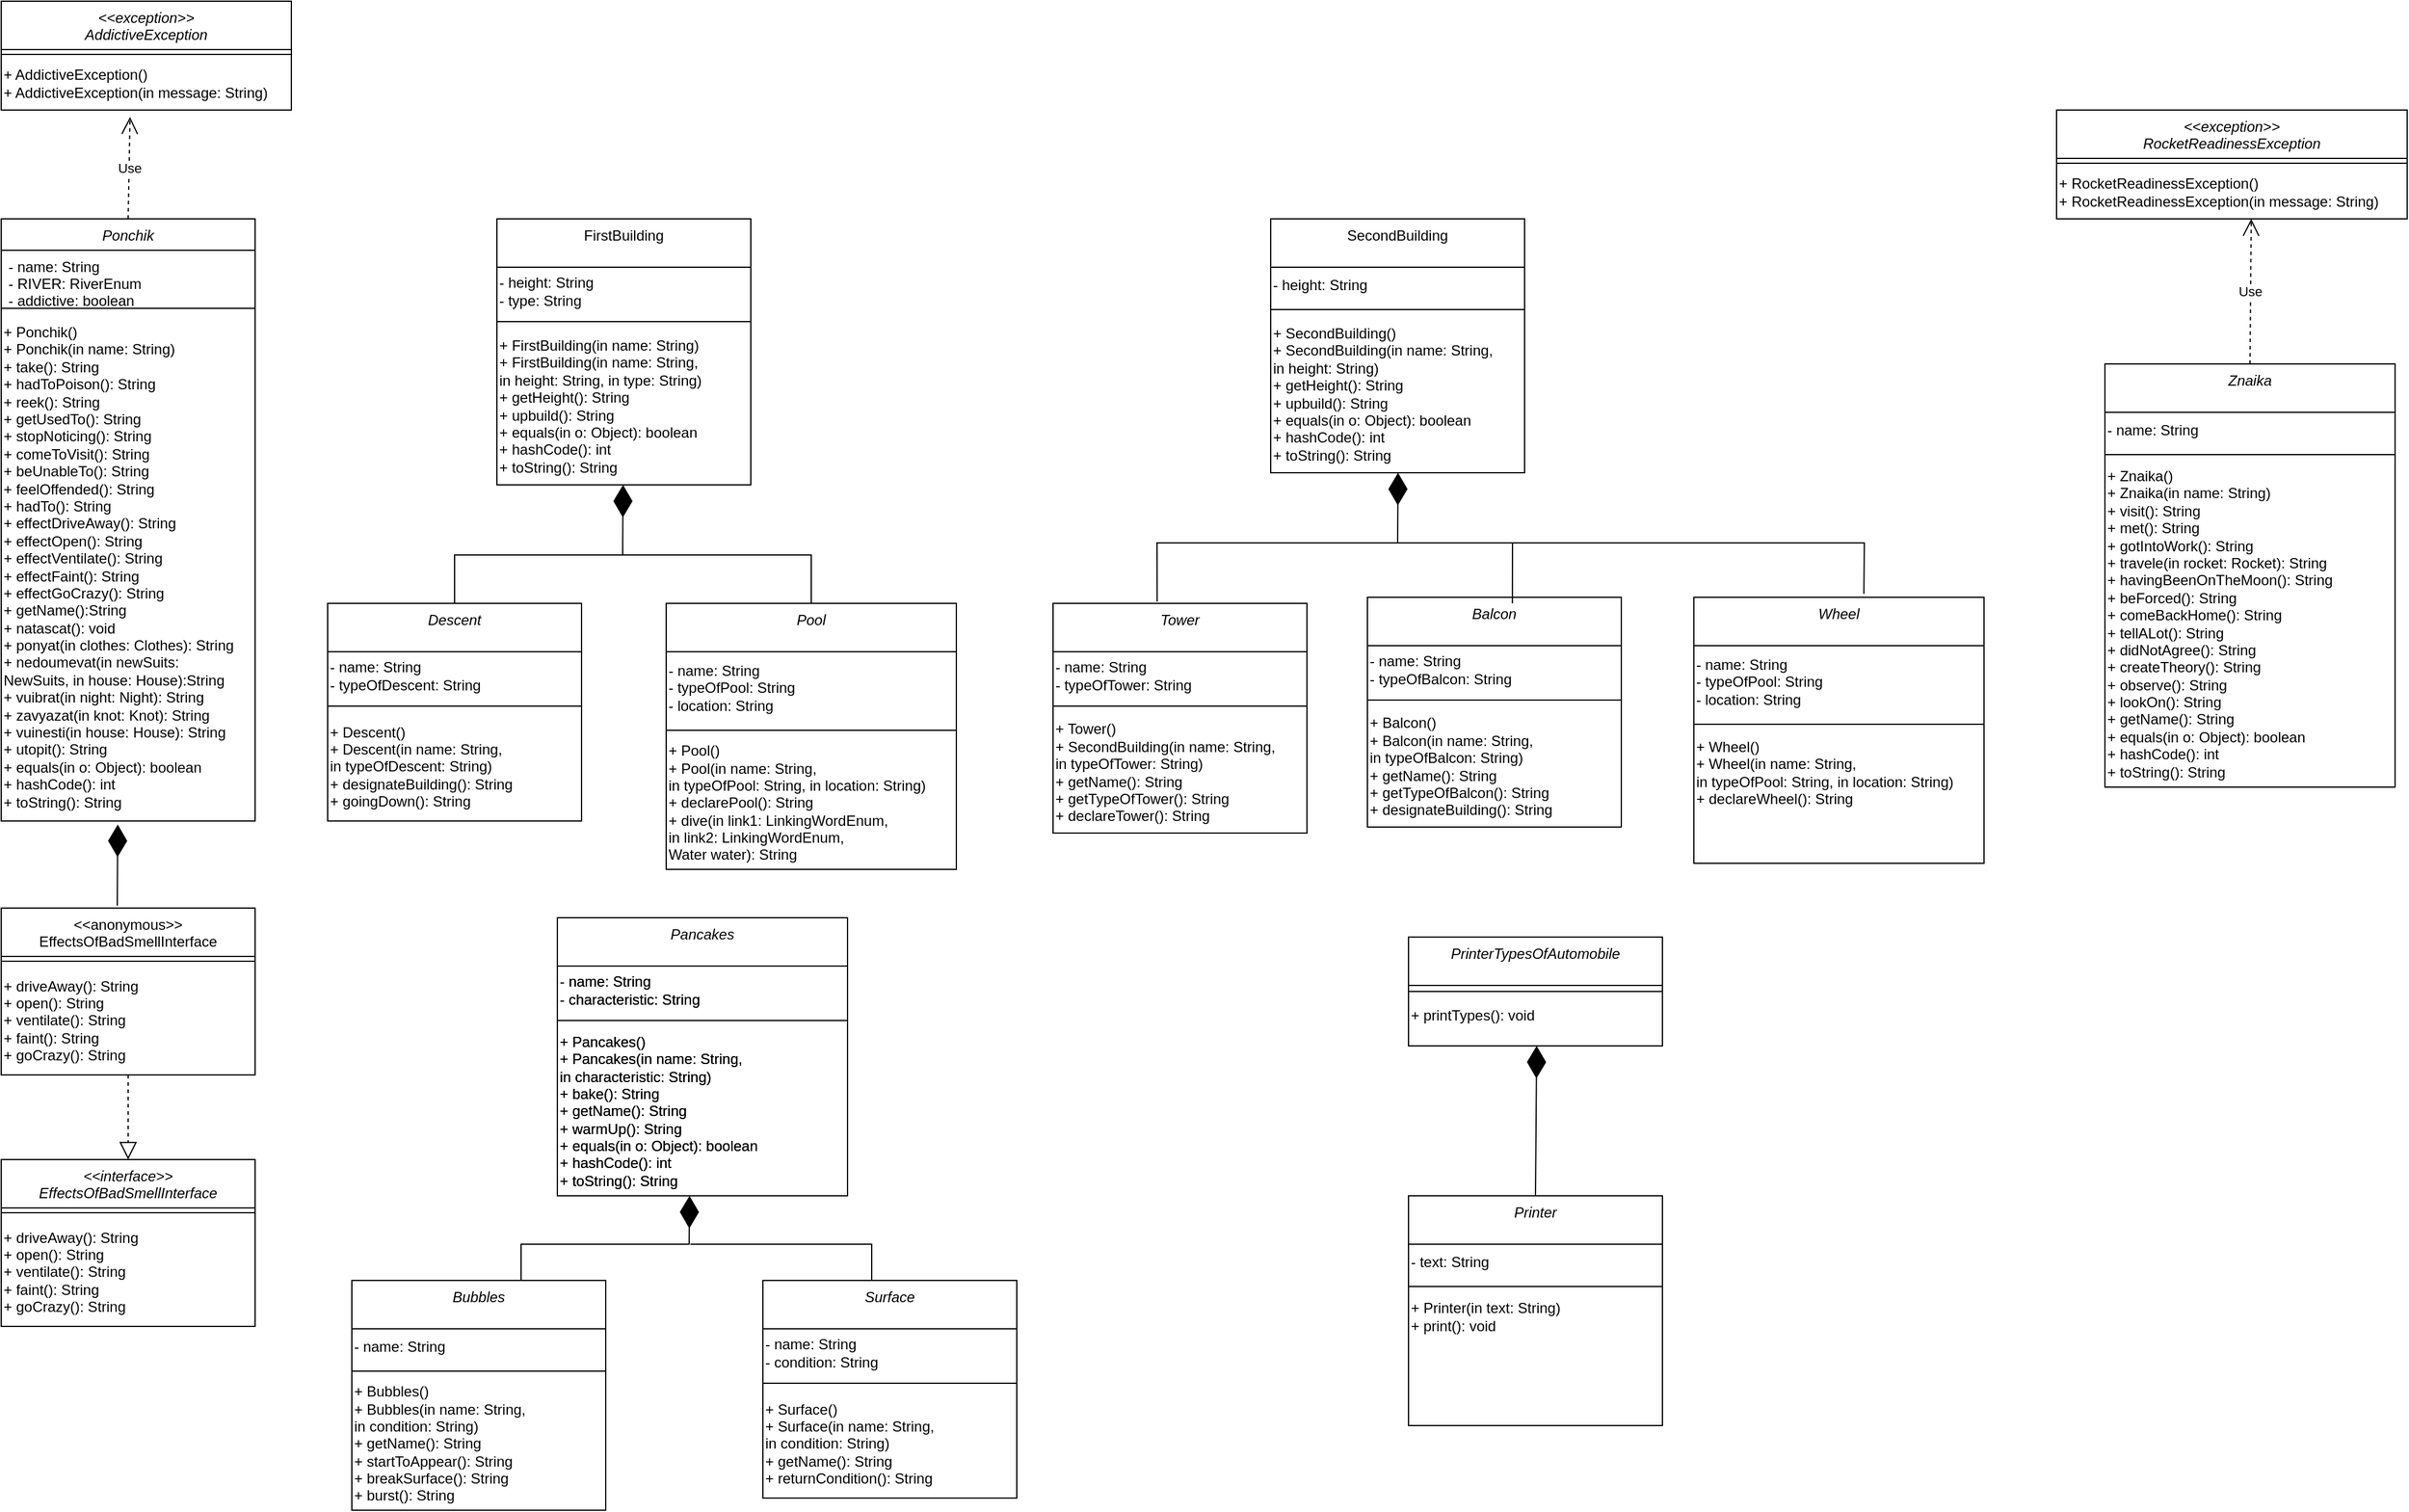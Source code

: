 <mxfile version="20.8.20" type="github">
  <diagram id="C5RBs43oDa-KdzZeNtuy" name="Page-1">
    <mxGraphModel dx="3172" dy="984" grid="1" gridSize="10" guides="1" tooltips="1" connect="1" arrows="1" fold="1" page="1" pageScale="1" pageWidth="827" pageHeight="1169" math="0" shadow="0">
      <root>
        <mxCell id="WIyWlLk6GJQsqaUBKTNV-0" />
        <mxCell id="WIyWlLk6GJQsqaUBKTNV-1" parent="WIyWlLk6GJQsqaUBKTNV-0" />
        <mxCell id="zkfFHV4jXpPFQw0GAbJ--0" value="Ponchik" style="swimlane;fontStyle=2;align=center;verticalAlign=top;childLayout=stackLayout;horizontal=1;startSize=26;horizontalStack=0;resizeParent=1;resizeLast=0;collapsible=1;marginBottom=0;rounded=0;shadow=0;strokeWidth=1;" parent="WIyWlLk6GJQsqaUBKTNV-1" vertex="1">
          <mxGeometry x="-730" y="260" width="210" height="498" as="geometry">
            <mxRectangle x="230" y="140" width="160" height="26" as="alternateBounds" />
          </mxGeometry>
        </mxCell>
        <mxCell id="zkfFHV4jXpPFQw0GAbJ--1" value="- name: String&#xa;- RIVER: RiverEnum&#xa;- addictive: boolean" style="text;align=left;verticalAlign=top;spacingLeft=4;spacingRight=4;overflow=hidden;rotatable=0;points=[[0,0.5],[1,0.5]];portConstraint=eastwest;" parent="zkfFHV4jXpPFQw0GAbJ--0" vertex="1">
          <mxGeometry y="26" width="210" height="44" as="geometry" />
        </mxCell>
        <mxCell id="zkfFHV4jXpPFQw0GAbJ--4" value="" style="line;html=1;strokeWidth=1;align=left;verticalAlign=middle;spacingTop=-1;spacingLeft=3;spacingRight=3;rotatable=0;labelPosition=right;points=[];portConstraint=eastwest;" parent="zkfFHV4jXpPFQw0GAbJ--0" vertex="1">
          <mxGeometry y="70" width="210" height="8" as="geometry" />
        </mxCell>
        <mxCell id="Ja-xZelYy5omrl0m7MBj-2" value="+ Ponchik()&lt;br&gt;+ Ponchik(in name: String)&lt;br&gt;+ take(): String&lt;br&gt;+ hadToPoison(): String&lt;br&gt;+ reek(): String&lt;br&gt;+ getUsedTo(): String&lt;br&gt;+ stopNoticing(): String&lt;br&gt;+ comeToVisit(): String&lt;br&gt;+ beUnableTo(): String&lt;br&gt;+ feelOffended(): String&lt;br&gt;+ hadTo(): String&lt;br&gt;+ effectDriveAway(): String&lt;br&gt;+ effectOpen(): String&lt;br&gt;+ effectVentilate(): String&lt;br&gt;+ effectFaint(): String&lt;br&gt;+ effectGoCrazy(): String&lt;br style=&quot;border-color: var(--border-color);&quot;&gt;+ getName():String&lt;br&gt;+ natascat(): void&lt;br&gt;+ ponyat(in clothes: Clothes): String&lt;br&gt;+ nedoumevat(in newSuits: &lt;br&gt;NewSuits, in house: House):String&lt;br&gt;+ vuibrat(in night: Night): String&lt;br&gt;+ zavyazat(in knot: Knot): String&amp;nbsp;&lt;br&gt;+ vuinesti(in house: House): String&lt;br&gt;+ utopit(): String&lt;br&gt;+ equals(in o: Object): boolean&lt;br&gt;+ hashCode(): int&lt;br&gt;+ toString(): String" style="text;html=1;align=left;verticalAlign=middle;resizable=0;points=[];autosize=1;strokeColor=none;fillColor=none;" vertex="1" parent="zkfFHV4jXpPFQw0GAbJ--0">
          <mxGeometry y="78" width="210" height="420" as="geometry" />
        </mxCell>
        <mxCell id="Ja-xZelYy5omrl0m7MBj-3" value="&lt;&lt;anonymous&gt;&gt;&#xa;EffectsOfBadSmellInterface" style="swimlane;fontStyle=0;align=center;verticalAlign=top;childLayout=stackLayout;horizontal=1;startSize=40;horizontalStack=0;resizeParent=1;resizeLast=0;collapsible=1;marginBottom=0;rounded=0;shadow=0;strokeWidth=1;" vertex="1" parent="WIyWlLk6GJQsqaUBKTNV-1">
          <mxGeometry x="-730" y="830" width="210" height="138" as="geometry">
            <mxRectangle x="230" y="140" width="160" height="26" as="alternateBounds" />
          </mxGeometry>
        </mxCell>
        <mxCell id="Ja-xZelYy5omrl0m7MBj-5" value="" style="line;html=1;strokeWidth=1;align=left;verticalAlign=middle;spacingTop=-1;spacingLeft=3;spacingRight=3;rotatable=0;labelPosition=right;points=[];portConstraint=eastwest;" vertex="1" parent="Ja-xZelYy5omrl0m7MBj-3">
          <mxGeometry y="40" width="210" height="8" as="geometry" />
        </mxCell>
        <mxCell id="Ja-xZelYy5omrl0m7MBj-8" value="+ driveAway(): String&lt;br&gt;+ open(): String&lt;br&gt;+ ventilate(): String&lt;br&gt;+ faint(): String&lt;br&gt;+ goCrazy(): String" style="text;html=1;align=left;verticalAlign=middle;resizable=0;points=[];autosize=1;strokeColor=none;fillColor=none;" vertex="1" parent="Ja-xZelYy5omrl0m7MBj-3">
          <mxGeometry y="48" width="210" height="90" as="geometry" />
        </mxCell>
        <mxCell id="Ja-xZelYy5omrl0m7MBj-9" value="&lt;&lt;interface&gt;&gt;&#xa;EffectsOfBadSmellInterface" style="swimlane;fontStyle=2;align=center;verticalAlign=top;childLayout=stackLayout;horizontal=1;startSize=40;horizontalStack=0;resizeParent=1;resizeLast=0;collapsible=1;marginBottom=0;rounded=0;shadow=0;strokeWidth=1;" vertex="1" parent="WIyWlLk6GJQsqaUBKTNV-1">
          <mxGeometry x="-730" y="1038" width="210" height="138" as="geometry">
            <mxRectangle x="230" y="140" width="160" height="26" as="alternateBounds" />
          </mxGeometry>
        </mxCell>
        <mxCell id="Ja-xZelYy5omrl0m7MBj-10" value="" style="line;html=1;strokeWidth=1;align=left;verticalAlign=middle;spacingTop=-1;spacingLeft=3;spacingRight=3;rotatable=0;labelPosition=right;points=[];portConstraint=eastwest;" vertex="1" parent="Ja-xZelYy5omrl0m7MBj-9">
          <mxGeometry y="40" width="210" height="8" as="geometry" />
        </mxCell>
        <mxCell id="Ja-xZelYy5omrl0m7MBj-11" value="+ driveAway(): String&lt;br&gt;+ open(): String&lt;br&gt;+ ventilate(): String&lt;br&gt;+ faint(): String&lt;br&gt;+ goCrazy(): String" style="text;html=1;align=left;verticalAlign=middle;resizable=0;points=[];autosize=1;strokeColor=none;fillColor=none;" vertex="1" parent="Ja-xZelYy5omrl0m7MBj-9">
          <mxGeometry y="48" width="210" height="90" as="geometry" />
        </mxCell>
        <mxCell id="Ja-xZelYy5omrl0m7MBj-13" value="SecondBuilding" style="swimlane;fontStyle=0;align=center;verticalAlign=top;childLayout=stackLayout;horizontal=1;startSize=40;horizontalStack=0;resizeParent=1;resizeLast=0;collapsible=1;marginBottom=0;rounded=0;shadow=0;strokeWidth=1;" vertex="1" parent="WIyWlLk6GJQsqaUBKTNV-1">
          <mxGeometry x="320" y="260" width="210" height="210" as="geometry">
            <mxRectangle x="230" y="140" width="160" height="26" as="alternateBounds" />
          </mxGeometry>
        </mxCell>
        <mxCell id="Ja-xZelYy5omrl0m7MBj-19" value="- height: String" style="text;html=1;align=left;verticalAlign=middle;resizable=0;points=[];autosize=1;strokeColor=none;fillColor=none;" vertex="1" parent="Ja-xZelYy5omrl0m7MBj-13">
          <mxGeometry y="40" width="210" height="30" as="geometry" />
        </mxCell>
        <mxCell id="Ja-xZelYy5omrl0m7MBj-14" value="" style="line;html=1;strokeWidth=1;align=left;verticalAlign=middle;spacingTop=-1;spacingLeft=3;spacingRight=3;rotatable=0;labelPosition=right;points=[];portConstraint=eastwest;" vertex="1" parent="Ja-xZelYy5omrl0m7MBj-13">
          <mxGeometry y="70" width="210" height="10" as="geometry" />
        </mxCell>
        <mxCell id="Ja-xZelYy5omrl0m7MBj-15" value="+ SecondBuilding()&lt;br&gt;+ SecondBuilding(in name: String,&lt;br&gt;in height: String)&lt;br&gt;+ getHeight(): String&lt;br&gt;+ upbuild(): String&lt;br&gt;+ equals(in o: Object): boolean&lt;br style=&quot;border-color: var(--border-color);&quot;&gt;+ hashCode(): int&lt;br style=&quot;border-color: var(--border-color);&quot;&gt;+ toString(): String" style="text;html=1;align=left;verticalAlign=middle;resizable=0;points=[];autosize=1;strokeColor=none;fillColor=none;" vertex="1" parent="Ja-xZelYy5omrl0m7MBj-13">
          <mxGeometry y="80" width="210" height="130" as="geometry" />
        </mxCell>
        <mxCell id="Ja-xZelYy5omrl0m7MBj-20" value="FirstBuilding" style="swimlane;fontStyle=0;align=center;verticalAlign=top;childLayout=stackLayout;horizontal=1;startSize=40;horizontalStack=0;resizeParent=1;resizeLast=0;collapsible=1;marginBottom=0;rounded=0;shadow=0;strokeWidth=1;" vertex="1" parent="WIyWlLk6GJQsqaUBKTNV-1">
          <mxGeometry x="-320" y="260" width="210" height="220" as="geometry">
            <mxRectangle x="230" y="140" width="160" height="26" as="alternateBounds" />
          </mxGeometry>
        </mxCell>
        <mxCell id="Ja-xZelYy5omrl0m7MBj-21" value="- height: String&lt;br&gt;- type: String" style="text;html=1;align=left;verticalAlign=middle;resizable=0;points=[];autosize=1;strokeColor=none;fillColor=none;" vertex="1" parent="Ja-xZelYy5omrl0m7MBj-20">
          <mxGeometry y="40" width="210" height="40" as="geometry" />
        </mxCell>
        <mxCell id="Ja-xZelYy5omrl0m7MBj-22" value="" style="line;html=1;strokeWidth=1;align=left;verticalAlign=middle;spacingTop=-1;spacingLeft=3;spacingRight=3;rotatable=0;labelPosition=right;points=[];portConstraint=eastwest;" vertex="1" parent="Ja-xZelYy5omrl0m7MBj-20">
          <mxGeometry y="80" width="210" height="10" as="geometry" />
        </mxCell>
        <mxCell id="Ja-xZelYy5omrl0m7MBj-23" value="+ FirstBuilding(in name: String)&lt;br&gt;+ FirstBuilding(in name: String,&lt;br&gt;in height: String, in type: String)&lt;br&gt;+ getHeight(): String&lt;br&gt;+ upbuild(): String&lt;br&gt;+ equals(in o: Object): boolean&lt;br style=&quot;border-color: var(--border-color);&quot;&gt;+ hashCode(): int&lt;br style=&quot;border-color: var(--border-color);&quot;&gt;+ toString(): String" style="text;html=1;align=left;verticalAlign=middle;resizable=0;points=[];autosize=1;strokeColor=none;fillColor=none;" vertex="1" parent="Ja-xZelYy5omrl0m7MBj-20">
          <mxGeometry y="90" width="210" height="130" as="geometry" />
        </mxCell>
        <mxCell id="Ja-xZelYy5omrl0m7MBj-24" value="Descent" style="swimlane;fontStyle=2;align=center;verticalAlign=top;childLayout=stackLayout;horizontal=1;startSize=40;horizontalStack=0;resizeParent=1;resizeLast=0;collapsible=1;marginBottom=0;rounded=0;shadow=0;strokeWidth=1;" vertex="1" parent="WIyWlLk6GJQsqaUBKTNV-1">
          <mxGeometry x="-460" y="578" width="210" height="180" as="geometry">
            <mxRectangle x="230" y="140" width="160" height="26" as="alternateBounds" />
          </mxGeometry>
        </mxCell>
        <mxCell id="Ja-xZelYy5omrl0m7MBj-25" value="- name: String&lt;br&gt;- typeOfDescent: String" style="text;html=1;align=left;verticalAlign=middle;resizable=0;points=[];autosize=1;strokeColor=none;fillColor=none;" vertex="1" parent="Ja-xZelYy5omrl0m7MBj-24">
          <mxGeometry y="40" width="210" height="40" as="geometry" />
        </mxCell>
        <mxCell id="Ja-xZelYy5omrl0m7MBj-26" value="" style="line;html=1;strokeWidth=1;align=left;verticalAlign=middle;spacingTop=-1;spacingLeft=3;spacingRight=3;rotatable=0;labelPosition=right;points=[];portConstraint=eastwest;" vertex="1" parent="Ja-xZelYy5omrl0m7MBj-24">
          <mxGeometry y="80" width="210" height="10" as="geometry" />
        </mxCell>
        <mxCell id="Ja-xZelYy5omrl0m7MBj-27" value="+ Descent()&lt;br&gt;+ Descent(in name: String,&lt;br&gt;in typeOfDescent: String)&lt;br&gt;+ designateBuilding(): String&lt;br&gt;+ goingDown(): String" style="text;html=1;align=left;verticalAlign=middle;resizable=0;points=[];autosize=1;strokeColor=none;fillColor=none;" vertex="1" parent="Ja-xZelYy5omrl0m7MBj-24">
          <mxGeometry y="90" width="210" height="90" as="geometry" />
        </mxCell>
        <mxCell id="Ja-xZelYy5omrl0m7MBj-28" value="Pool" style="swimlane;fontStyle=2;align=center;verticalAlign=top;childLayout=stackLayout;horizontal=1;startSize=40;horizontalStack=0;resizeParent=1;resizeLast=0;collapsible=1;marginBottom=0;rounded=0;shadow=0;strokeWidth=1;" vertex="1" parent="WIyWlLk6GJQsqaUBKTNV-1">
          <mxGeometry x="-180" y="578" width="240" height="220" as="geometry">
            <mxRectangle x="230" y="140" width="160" height="26" as="alternateBounds" />
          </mxGeometry>
        </mxCell>
        <mxCell id="Ja-xZelYy5omrl0m7MBj-29" value="- name: String&lt;br&gt;- typeOfPool: String&lt;br&gt;- location: String" style="text;html=1;align=left;verticalAlign=middle;resizable=0;points=[];autosize=1;strokeColor=none;fillColor=none;" vertex="1" parent="Ja-xZelYy5omrl0m7MBj-28">
          <mxGeometry y="40" width="240" height="60" as="geometry" />
        </mxCell>
        <mxCell id="Ja-xZelYy5omrl0m7MBj-30" value="" style="line;html=1;strokeWidth=1;align=left;verticalAlign=middle;spacingTop=-1;spacingLeft=3;spacingRight=3;rotatable=0;labelPosition=right;points=[];portConstraint=eastwest;" vertex="1" parent="Ja-xZelYy5omrl0m7MBj-28">
          <mxGeometry y="100" width="240" height="10" as="geometry" />
        </mxCell>
        <mxCell id="Ja-xZelYy5omrl0m7MBj-31" value="+ Pool()&lt;br&gt;+ Pool(in name: String,&lt;br&gt;in typeOfPool: String, in location: String)&lt;br&gt;+ declarePool(): String&lt;br&gt;+ dive(in link1: LinkingWordEnum,&lt;br&gt;in link2: LinkingWordEnum, &lt;br&gt;Water water): String" style="text;html=1;align=left;verticalAlign=middle;resizable=0;points=[];autosize=1;strokeColor=none;fillColor=none;" vertex="1" parent="Ja-xZelYy5omrl0m7MBj-28">
          <mxGeometry y="110" width="240" height="110" as="geometry" />
        </mxCell>
        <mxCell id="Ja-xZelYy5omrl0m7MBj-32" value="Balcon" style="swimlane;fontStyle=2;align=center;verticalAlign=top;childLayout=stackLayout;horizontal=1;startSize=40;horizontalStack=0;resizeParent=1;resizeLast=0;collapsible=1;marginBottom=0;rounded=0;shadow=0;strokeWidth=1;" vertex="1" parent="WIyWlLk6GJQsqaUBKTNV-1">
          <mxGeometry x="400" y="573" width="210" height="190" as="geometry">
            <mxRectangle x="230" y="140" width="160" height="26" as="alternateBounds" />
          </mxGeometry>
        </mxCell>
        <mxCell id="Ja-xZelYy5omrl0m7MBj-33" value="- name: String&lt;br&gt;- typeOfBalcon: String" style="text;html=1;align=left;verticalAlign=middle;resizable=0;points=[];autosize=1;strokeColor=none;fillColor=none;" vertex="1" parent="Ja-xZelYy5omrl0m7MBj-32">
          <mxGeometry y="40" width="210" height="40" as="geometry" />
        </mxCell>
        <mxCell id="Ja-xZelYy5omrl0m7MBj-34" value="" style="line;html=1;strokeWidth=1;align=left;verticalAlign=middle;spacingTop=-1;spacingLeft=3;spacingRight=3;rotatable=0;labelPosition=right;points=[];portConstraint=eastwest;" vertex="1" parent="Ja-xZelYy5omrl0m7MBj-32">
          <mxGeometry y="80" width="210" height="10" as="geometry" />
        </mxCell>
        <mxCell id="Ja-xZelYy5omrl0m7MBj-35" value="+ Balcon()&lt;br&gt;+ Balcon(in name: String,&lt;br&gt;in typeOfBalcon: String)&lt;br&gt;+ getName(): String&lt;br&gt;+ getTypeOfBalcon(): String&lt;br&gt;+ designateBuilding(): String" style="text;html=1;align=left;verticalAlign=middle;resizable=0;points=[];autosize=1;strokeColor=none;fillColor=none;" vertex="1" parent="Ja-xZelYy5omrl0m7MBj-32">
          <mxGeometry y="90" width="210" height="100" as="geometry" />
        </mxCell>
        <mxCell id="Ja-xZelYy5omrl0m7MBj-36" value="Tower" style="swimlane;fontStyle=2;align=center;verticalAlign=top;childLayout=stackLayout;horizontal=1;startSize=40;horizontalStack=0;resizeParent=1;resizeLast=0;collapsible=1;marginBottom=0;rounded=0;shadow=0;strokeWidth=1;" vertex="1" parent="WIyWlLk6GJQsqaUBKTNV-1">
          <mxGeometry x="140" y="578" width="210" height="190" as="geometry">
            <mxRectangle x="230" y="140" width="160" height="26" as="alternateBounds" />
          </mxGeometry>
        </mxCell>
        <mxCell id="Ja-xZelYy5omrl0m7MBj-37" value="- name: String&lt;br&gt;- typeOfTower: String" style="text;html=1;align=left;verticalAlign=middle;resizable=0;points=[];autosize=1;strokeColor=none;fillColor=none;" vertex="1" parent="Ja-xZelYy5omrl0m7MBj-36">
          <mxGeometry y="40" width="210" height="40" as="geometry" />
        </mxCell>
        <mxCell id="Ja-xZelYy5omrl0m7MBj-38" value="" style="line;html=1;strokeWidth=1;align=left;verticalAlign=middle;spacingTop=-1;spacingLeft=3;spacingRight=3;rotatable=0;labelPosition=right;points=[];portConstraint=eastwest;" vertex="1" parent="Ja-xZelYy5omrl0m7MBj-36">
          <mxGeometry y="80" width="210" height="10" as="geometry" />
        </mxCell>
        <mxCell id="Ja-xZelYy5omrl0m7MBj-39" value="+ Tower()&lt;br&gt;+ SecondBuilding(in name: String,&lt;br&gt;in typeOfTower: String)&lt;br&gt;+ getName(): String&lt;br style=&quot;border-color: var(--border-color);&quot;&gt;+ getTypeOfTower(): String&lt;br&gt;+ declareTower(): String" style="text;html=1;align=left;verticalAlign=middle;resizable=0;points=[];autosize=1;strokeColor=none;fillColor=none;" vertex="1" parent="Ja-xZelYy5omrl0m7MBj-36">
          <mxGeometry y="90" width="210" height="100" as="geometry" />
        </mxCell>
        <mxCell id="Ja-xZelYy5omrl0m7MBj-40" value="Wheel" style="swimlane;fontStyle=2;align=center;verticalAlign=top;childLayout=stackLayout;horizontal=1;startSize=40;horizontalStack=0;resizeParent=1;resizeLast=0;collapsible=1;marginBottom=0;rounded=0;shadow=0;strokeWidth=1;" vertex="1" parent="WIyWlLk6GJQsqaUBKTNV-1">
          <mxGeometry x="670" y="573" width="240" height="220" as="geometry">
            <mxRectangle x="230" y="140" width="160" height="26" as="alternateBounds" />
          </mxGeometry>
        </mxCell>
        <mxCell id="Ja-xZelYy5omrl0m7MBj-41" value="- name: String&lt;br&gt;- typeOfPool: String&lt;br&gt;- location: String" style="text;html=1;align=left;verticalAlign=middle;resizable=0;points=[];autosize=1;strokeColor=none;fillColor=none;" vertex="1" parent="Ja-xZelYy5omrl0m7MBj-40">
          <mxGeometry y="40" width="240" height="60" as="geometry" />
        </mxCell>
        <mxCell id="Ja-xZelYy5omrl0m7MBj-42" value="" style="line;html=1;strokeWidth=1;align=left;verticalAlign=middle;spacingTop=-1;spacingLeft=3;spacingRight=3;rotatable=0;labelPosition=right;points=[];portConstraint=eastwest;" vertex="1" parent="Ja-xZelYy5omrl0m7MBj-40">
          <mxGeometry y="100" width="240" height="10" as="geometry" />
        </mxCell>
        <mxCell id="Ja-xZelYy5omrl0m7MBj-43" value="+ Wheel()&lt;br&gt;+ Wheel(in name: String,&lt;br&gt;in typeOfPool: String, in location: String)&lt;br&gt;+ declareWheel(): String&lt;br&gt;" style="text;html=1;align=left;verticalAlign=middle;resizable=0;points=[];autosize=1;strokeColor=none;fillColor=none;" vertex="1" parent="Ja-xZelYy5omrl0m7MBj-40">
          <mxGeometry y="110" width="240" height="70" as="geometry" />
        </mxCell>
        <mxCell id="Ja-xZelYy5omrl0m7MBj-44" value="Pancakes" style="swimlane;fontStyle=2;align=center;verticalAlign=top;childLayout=stackLayout;horizontal=1;startSize=40;horizontalStack=0;resizeParent=1;resizeLast=0;collapsible=1;marginBottom=0;rounded=0;shadow=0;strokeWidth=1;" vertex="1" parent="WIyWlLk6GJQsqaUBKTNV-1">
          <mxGeometry x="-270" y="838" width="240" height="230" as="geometry">
            <mxRectangle x="230" y="140" width="160" height="26" as="alternateBounds" />
          </mxGeometry>
        </mxCell>
        <mxCell id="Ja-xZelYy5omrl0m7MBj-45" value="- name: String&lt;br&gt;- characteristic: String" style="text;html=1;align=left;verticalAlign=middle;resizable=0;points=[];autosize=1;strokeColor=none;fillColor=none;" vertex="1" parent="Ja-xZelYy5omrl0m7MBj-44">
          <mxGeometry y="40" width="240" height="40" as="geometry" />
        </mxCell>
        <mxCell id="Ja-xZelYy5omrl0m7MBj-46" value="" style="line;html=1;strokeWidth=1;align=left;verticalAlign=middle;spacingTop=-1;spacingLeft=3;spacingRight=3;rotatable=0;labelPosition=right;points=[];portConstraint=eastwest;" vertex="1" parent="Ja-xZelYy5omrl0m7MBj-44">
          <mxGeometry y="80" width="240" height="10" as="geometry" />
        </mxCell>
        <mxCell id="Ja-xZelYy5omrl0m7MBj-47" value="+ Pancakes()&lt;br&gt;+ Pancakes(in name: String,&lt;br&gt;in characteristic: String)&lt;br&gt;+ bake(): String&lt;br&gt;+ getName(): String&lt;br&gt;+ warmUp(): String&lt;br&gt;+ equals(in o: Object): boolean&lt;br style=&quot;border-color: var(--border-color);&quot;&gt;+ hashCode(): int&lt;br style=&quot;border-color: var(--border-color);&quot;&gt;+ toString(): String" style="text;html=1;align=left;verticalAlign=middle;resizable=0;points=[];autosize=1;strokeColor=none;fillColor=none;" vertex="1" parent="Ja-xZelYy5omrl0m7MBj-44">
          <mxGeometry y="90" width="240" height="140" as="geometry" />
        </mxCell>
        <mxCell id="Ja-xZelYy5omrl0m7MBj-53" value="Surface" style="swimlane;fontStyle=2;align=center;verticalAlign=top;childLayout=stackLayout;horizontal=1;startSize=40;horizontalStack=0;resizeParent=1;resizeLast=0;collapsible=1;marginBottom=0;rounded=0;shadow=0;strokeWidth=1;" vertex="1" parent="WIyWlLk6GJQsqaUBKTNV-1">
          <mxGeometry x="-100" y="1138" width="210" height="180" as="geometry">
            <mxRectangle x="230" y="140" width="160" height="26" as="alternateBounds" />
          </mxGeometry>
        </mxCell>
        <mxCell id="Ja-xZelYy5omrl0m7MBj-54" value="- name: String&lt;br&gt;- condition: String" style="text;html=1;align=left;verticalAlign=middle;resizable=0;points=[];autosize=1;strokeColor=none;fillColor=none;" vertex="1" parent="Ja-xZelYy5omrl0m7MBj-53">
          <mxGeometry y="40" width="210" height="40" as="geometry" />
        </mxCell>
        <mxCell id="Ja-xZelYy5omrl0m7MBj-55" value="" style="line;html=1;strokeWidth=1;align=left;verticalAlign=middle;spacingTop=-1;spacingLeft=3;spacingRight=3;rotatable=0;labelPosition=right;points=[];portConstraint=eastwest;" vertex="1" parent="Ja-xZelYy5omrl0m7MBj-53">
          <mxGeometry y="80" width="210" height="10" as="geometry" />
        </mxCell>
        <mxCell id="Ja-xZelYy5omrl0m7MBj-56" value="+ Surface()&lt;br&gt;+ Surface(in name: String,&lt;br&gt;in condition: String)&lt;br&gt;+ getName(): String&lt;br&gt;+ returnCondition(): String" style="text;html=1;align=left;verticalAlign=middle;resizable=0;points=[];autosize=1;strokeColor=none;fillColor=none;" vertex="1" parent="Ja-xZelYy5omrl0m7MBj-53">
          <mxGeometry y="90" width="210" height="90" as="geometry" />
        </mxCell>
        <mxCell id="Ja-xZelYy5omrl0m7MBj-57" value="Bubbles" style="swimlane;fontStyle=2;align=center;verticalAlign=top;childLayout=stackLayout;horizontal=1;startSize=40;horizontalStack=0;resizeParent=1;resizeLast=0;collapsible=1;marginBottom=0;rounded=0;shadow=0;strokeWidth=1;" vertex="1" parent="WIyWlLk6GJQsqaUBKTNV-1">
          <mxGeometry x="-440" y="1138" width="210" height="190" as="geometry">
            <mxRectangle x="230" y="140" width="160" height="26" as="alternateBounds" />
          </mxGeometry>
        </mxCell>
        <mxCell id="Ja-xZelYy5omrl0m7MBj-58" value="- name: String" style="text;html=1;align=left;verticalAlign=middle;resizable=0;points=[];autosize=1;strokeColor=none;fillColor=none;" vertex="1" parent="Ja-xZelYy5omrl0m7MBj-57">
          <mxGeometry y="40" width="210" height="30" as="geometry" />
        </mxCell>
        <mxCell id="Ja-xZelYy5omrl0m7MBj-59" value="" style="line;html=1;strokeWidth=1;align=left;verticalAlign=middle;spacingTop=-1;spacingLeft=3;spacingRight=3;rotatable=0;labelPosition=right;points=[];portConstraint=eastwest;" vertex="1" parent="Ja-xZelYy5omrl0m7MBj-57">
          <mxGeometry y="70" width="210" height="10" as="geometry" />
        </mxCell>
        <mxCell id="Ja-xZelYy5omrl0m7MBj-60" value="+ Bubbles()&lt;br&gt;+ Bubbles(in name: String,&lt;br&gt;in condition: String)&lt;br&gt;+ getName(): String&lt;br&gt;+ startToAppear(): String&lt;br&gt;+ breakSurface(): String&lt;br&gt;+ burst(): String" style="text;html=1;align=left;verticalAlign=middle;resizable=0;points=[];autosize=1;strokeColor=none;fillColor=none;" vertex="1" parent="Ja-xZelYy5omrl0m7MBj-57">
          <mxGeometry y="80" width="210" height="110" as="geometry" />
        </mxCell>
        <mxCell id="Ja-xZelYy5omrl0m7MBj-61" value="PrinterTypesOfAutomobile" style="swimlane;fontStyle=2;align=center;verticalAlign=top;childLayout=stackLayout;horizontal=1;startSize=40;horizontalStack=0;resizeParent=1;resizeLast=0;collapsible=1;marginBottom=0;rounded=0;shadow=0;strokeWidth=1;" vertex="1" parent="WIyWlLk6GJQsqaUBKTNV-1">
          <mxGeometry x="434" y="854" width="210" height="90" as="geometry">
            <mxRectangle x="230" y="140" width="160" height="26" as="alternateBounds" />
          </mxGeometry>
        </mxCell>
        <mxCell id="Ja-xZelYy5omrl0m7MBj-63" value="" style="line;html=1;strokeWidth=1;align=left;verticalAlign=middle;spacingTop=-1;spacingLeft=3;spacingRight=3;rotatable=0;labelPosition=right;points=[];portConstraint=eastwest;" vertex="1" parent="Ja-xZelYy5omrl0m7MBj-61">
          <mxGeometry y="40" width="210" height="10" as="geometry" />
        </mxCell>
        <mxCell id="Ja-xZelYy5omrl0m7MBj-64" value="+ printTypes(): void" style="text;html=1;align=left;verticalAlign=middle;resizable=0;points=[];autosize=1;strokeColor=none;fillColor=none;" vertex="1" parent="Ja-xZelYy5omrl0m7MBj-61">
          <mxGeometry y="50" width="210" height="30" as="geometry" />
        </mxCell>
        <mxCell id="Ja-xZelYy5omrl0m7MBj-65" value="Printer" style="swimlane;fontStyle=2;align=center;verticalAlign=top;childLayout=stackLayout;horizontal=1;startSize=40;horizontalStack=0;resizeParent=1;resizeLast=0;collapsible=1;marginBottom=0;rounded=0;shadow=0;strokeWidth=1;" vertex="1" parent="WIyWlLk6GJQsqaUBKTNV-1">
          <mxGeometry x="434" y="1068" width="210" height="190" as="geometry">
            <mxRectangle x="230" y="140" width="160" height="26" as="alternateBounds" />
          </mxGeometry>
        </mxCell>
        <mxCell id="Ja-xZelYy5omrl0m7MBj-66" value="- text: String" style="text;html=1;align=left;verticalAlign=middle;resizable=0;points=[];autosize=1;strokeColor=none;fillColor=none;" vertex="1" parent="Ja-xZelYy5omrl0m7MBj-65">
          <mxGeometry y="40" width="210" height="30" as="geometry" />
        </mxCell>
        <mxCell id="Ja-xZelYy5omrl0m7MBj-67" value="" style="line;html=1;strokeWidth=1;align=left;verticalAlign=middle;spacingTop=-1;spacingLeft=3;spacingRight=3;rotatable=0;labelPosition=right;points=[];portConstraint=eastwest;" vertex="1" parent="Ja-xZelYy5omrl0m7MBj-65">
          <mxGeometry y="70" width="210" height="10" as="geometry" />
        </mxCell>
        <mxCell id="Ja-xZelYy5omrl0m7MBj-68" value="+ Printer(in text: String)&lt;br&gt;+ print(): void" style="text;html=1;align=left;verticalAlign=middle;resizable=0;points=[];autosize=1;strokeColor=none;fillColor=none;" vertex="1" parent="Ja-xZelYy5omrl0m7MBj-65">
          <mxGeometry y="80" width="210" height="40" as="geometry" />
        </mxCell>
        <mxCell id="Ja-xZelYy5omrl0m7MBj-71" value="" style="endArrow=block;dashed=1;endFill=0;endSize=12;html=1;rounded=0;entryX=0.5;entryY=0;entryDx=0;entryDy=0;" edge="1" parent="WIyWlLk6GJQsqaUBKTNV-1" target="Ja-xZelYy5omrl0m7MBj-9">
          <mxGeometry width="160" relative="1" as="geometry">
            <mxPoint x="-625" y="968" as="sourcePoint" />
            <mxPoint x="-320" y="1008" as="targetPoint" />
            <Array as="points">
              <mxPoint x="-625" y="1008" />
            </Array>
          </mxGeometry>
        </mxCell>
        <mxCell id="Ja-xZelYy5omrl0m7MBj-72" value="" style="endArrow=diamondThin;endFill=1;endSize=24;html=1;rounded=0;entryX=0.459;entryY=1.007;entryDx=0;entryDy=0;entryPerimeter=0;" edge="1" parent="WIyWlLk6GJQsqaUBKTNV-1" target="Ja-xZelYy5omrl0m7MBj-2">
          <mxGeometry width="160" relative="1" as="geometry">
            <mxPoint x="-634" y="828" as="sourcePoint" />
            <mxPoint x="-310" y="818" as="targetPoint" />
          </mxGeometry>
        </mxCell>
        <mxCell id="Ja-xZelYy5omrl0m7MBj-73" value="" style="endArrow=diamondThin;endFill=1;endSize=24;html=1;rounded=0;entryX=0.459;entryY=1.007;entryDx=0;entryDy=0;entryPerimeter=0;exitX=0.5;exitY=0;exitDx=0;exitDy=0;" edge="1" parent="WIyWlLk6GJQsqaUBKTNV-1" source="Ja-xZelYy5omrl0m7MBj-24">
          <mxGeometry width="160" relative="1" as="geometry">
            <mxPoint x="-215.67" y="547" as="sourcePoint" />
            <mxPoint x="-215.67" y="480" as="targetPoint" />
            <Array as="points">
              <mxPoint x="-355" y="538" />
              <mxPoint x="-216" y="538" />
            </Array>
          </mxGeometry>
        </mxCell>
        <mxCell id="Ja-xZelYy5omrl0m7MBj-74" value="" style="endArrow=none;html=1;rounded=0;entryX=0.5;entryY=0;entryDx=0;entryDy=0;" edge="1" parent="WIyWlLk6GJQsqaUBKTNV-1" target="Ja-xZelYy5omrl0m7MBj-28">
          <mxGeometry width="50" height="50" relative="1" as="geometry">
            <mxPoint x="-220" y="538" as="sourcePoint" />
            <mxPoint x="-80" y="484" as="targetPoint" />
            <Array as="points">
              <mxPoint x="-60" y="538" />
            </Array>
          </mxGeometry>
        </mxCell>
        <mxCell id="Ja-xZelYy5omrl0m7MBj-75" value="" style="endArrow=diamondThin;endFill=1;endSize=24;html=1;rounded=0;entryX=0.459;entryY=1.007;entryDx=0;entryDy=0;entryPerimeter=0;exitX=0.41;exitY=-0.007;exitDx=0;exitDy=0;exitPerimeter=0;" edge="1" parent="WIyWlLk6GJQsqaUBKTNV-1" source="Ja-xZelYy5omrl0m7MBj-36">
          <mxGeometry width="160" relative="1" as="geometry">
            <mxPoint x="286" y="568" as="sourcePoint" />
            <mxPoint x="425.33" y="470" as="targetPoint" />
            <Array as="points">
              <mxPoint x="226" y="528" />
              <mxPoint x="425" y="528" />
            </Array>
          </mxGeometry>
        </mxCell>
        <mxCell id="Ja-xZelYy5omrl0m7MBj-76" value="" style="endArrow=none;html=1;rounded=0;entryX=0.571;entryY=0.026;entryDx=0;entryDy=0;entryPerimeter=0;" edge="1" parent="WIyWlLk6GJQsqaUBKTNV-1" target="Ja-xZelYy5omrl0m7MBj-32">
          <mxGeometry width="50" height="50" relative="1" as="geometry">
            <mxPoint x="421" y="528" as="sourcePoint" />
            <mxPoint x="581" y="568" as="targetPoint" />
            <Array as="points">
              <mxPoint x="520" y="528" />
            </Array>
          </mxGeometry>
        </mxCell>
        <mxCell id="Ja-xZelYy5omrl0m7MBj-77" value="" style="endArrow=none;html=1;rounded=0;entryX=0.586;entryY=-0.013;entryDx=0;entryDy=0;entryPerimeter=0;" edge="1" parent="WIyWlLk6GJQsqaUBKTNV-1" target="Ja-xZelYy5omrl0m7MBj-40">
          <mxGeometry width="50" height="50" relative="1" as="geometry">
            <mxPoint x="520" y="528" as="sourcePoint" />
            <mxPoint x="619" y="578" as="targetPoint" />
            <Array as="points">
              <mxPoint x="811" y="528" />
            </Array>
          </mxGeometry>
        </mxCell>
        <mxCell id="Ja-xZelYy5omrl0m7MBj-78" value="" style="endArrow=diamondThin;endFill=1;endSize=24;html=1;rounded=0;entryX=0.459;entryY=1.007;entryDx=0;entryDy=0;entryPerimeter=0;" edge="1" parent="WIyWlLk6GJQsqaUBKTNV-1">
          <mxGeometry width="160" relative="1" as="geometry">
            <mxPoint x="-300" y="1138" as="sourcePoint" />
            <mxPoint x="-160.67" y="1068" as="targetPoint" />
            <Array as="points">
              <mxPoint x="-300" y="1108" />
              <mxPoint x="-161" y="1108" />
            </Array>
          </mxGeometry>
        </mxCell>
        <mxCell id="Ja-xZelYy5omrl0m7MBj-79" value="" style="endArrow=none;html=1;rounded=0;" edge="1" parent="WIyWlLk6GJQsqaUBKTNV-1">
          <mxGeometry width="50" height="50" relative="1" as="geometry">
            <mxPoint x="-160" y="1108" as="sourcePoint" />
            <mxPoint x="-10" y="1138" as="targetPoint" />
            <Array as="points">
              <mxPoint x="-10" y="1108" />
            </Array>
          </mxGeometry>
        </mxCell>
        <mxCell id="Ja-xZelYy5omrl0m7MBj-80" value="" style="endArrow=diamondThin;endFill=1;endSize=24;html=1;rounded=0;entryX=0.459;entryY=1.007;entryDx=0;entryDy=0;entryPerimeter=0;exitX=0.5;exitY=0;exitDx=0;exitDy=0;" edge="1" parent="WIyWlLk6GJQsqaUBKTNV-1" source="Ja-xZelYy5omrl0m7MBj-65">
          <mxGeometry width="160" relative="1" as="geometry">
            <mxPoint x="540" y="1011" as="sourcePoint" />
            <mxPoint x="540" y="944" as="targetPoint" />
          </mxGeometry>
        </mxCell>
        <mxCell id="Ja-xZelYy5omrl0m7MBj-81" value="&lt;&lt;exception&gt;&gt;&#xa;AddictiveException" style="swimlane;fontStyle=2;align=center;verticalAlign=top;childLayout=stackLayout;horizontal=1;startSize=40;horizontalStack=0;resizeParent=1;resizeLast=0;collapsible=1;marginBottom=0;rounded=0;shadow=0;strokeWidth=1;" vertex="1" parent="WIyWlLk6GJQsqaUBKTNV-1">
          <mxGeometry x="-730" y="80" width="240" height="90" as="geometry">
            <mxRectangle x="230" y="140" width="160" height="26" as="alternateBounds" />
          </mxGeometry>
        </mxCell>
        <mxCell id="Ja-xZelYy5omrl0m7MBj-82" value="" style="line;html=1;strokeWidth=1;align=left;verticalAlign=middle;spacingTop=-1;spacingLeft=3;spacingRight=3;rotatable=0;labelPosition=right;points=[];portConstraint=eastwest;" vertex="1" parent="Ja-xZelYy5omrl0m7MBj-81">
          <mxGeometry y="40" width="240" height="8" as="geometry" />
        </mxCell>
        <mxCell id="Ja-xZelYy5omrl0m7MBj-83" value="+ AddictiveException()&lt;br&gt;+ AddictiveException(in message: String)" style="text;html=1;align=left;verticalAlign=middle;resizable=0;points=[];autosize=1;strokeColor=none;fillColor=none;" vertex="1" parent="Ja-xZelYy5omrl0m7MBj-81">
          <mxGeometry y="48" width="240" height="40" as="geometry" />
        </mxCell>
        <mxCell id="Ja-xZelYy5omrl0m7MBj-84" value="&lt;&lt;exception&gt;&gt;&#xa;RocketReadinessException" style="swimlane;fontStyle=2;align=center;verticalAlign=top;childLayout=stackLayout;horizontal=1;startSize=40;horizontalStack=0;resizeParent=1;resizeLast=0;collapsible=1;marginBottom=0;rounded=0;shadow=0;strokeWidth=1;" vertex="1" parent="WIyWlLk6GJQsqaUBKTNV-1">
          <mxGeometry x="970" y="170" width="290" height="90" as="geometry">
            <mxRectangle x="230" y="140" width="160" height="26" as="alternateBounds" />
          </mxGeometry>
        </mxCell>
        <mxCell id="Ja-xZelYy5omrl0m7MBj-85" value="" style="line;html=1;strokeWidth=1;align=left;verticalAlign=middle;spacingTop=-1;spacingLeft=3;spacingRight=3;rotatable=0;labelPosition=right;points=[];portConstraint=eastwest;" vertex="1" parent="Ja-xZelYy5omrl0m7MBj-84">
          <mxGeometry y="40" width="290" height="8" as="geometry" />
        </mxCell>
        <mxCell id="Ja-xZelYy5omrl0m7MBj-86" value="+&amp;nbsp;RocketReadinessException()&lt;br&gt;+&amp;nbsp;RocketReadinessException(in message: String)" style="text;html=1;align=left;verticalAlign=middle;resizable=0;points=[];autosize=1;strokeColor=none;fillColor=none;" vertex="1" parent="Ja-xZelYy5omrl0m7MBj-84">
          <mxGeometry y="48" width="290" height="40" as="geometry" />
        </mxCell>
        <mxCell id="Ja-xZelYy5omrl0m7MBj-87" value="Pancakes" style="swimlane;fontStyle=2;align=center;verticalAlign=top;childLayout=stackLayout;horizontal=1;startSize=40;horizontalStack=0;resizeParent=1;resizeLast=0;collapsible=1;marginBottom=0;rounded=0;shadow=0;strokeWidth=1;" vertex="1" parent="WIyWlLk6GJQsqaUBKTNV-1">
          <mxGeometry x="-270" y="838" width="240" height="230" as="geometry">
            <mxRectangle x="230" y="140" width="160" height="26" as="alternateBounds" />
          </mxGeometry>
        </mxCell>
        <mxCell id="Ja-xZelYy5omrl0m7MBj-88" value="- name: String&lt;br&gt;- characteristic: String" style="text;html=1;align=left;verticalAlign=middle;resizable=0;points=[];autosize=1;strokeColor=none;fillColor=none;" vertex="1" parent="Ja-xZelYy5omrl0m7MBj-87">
          <mxGeometry y="40" width="240" height="40" as="geometry" />
        </mxCell>
        <mxCell id="Ja-xZelYy5omrl0m7MBj-89" value="" style="line;html=1;strokeWidth=1;align=left;verticalAlign=middle;spacingTop=-1;spacingLeft=3;spacingRight=3;rotatable=0;labelPosition=right;points=[];portConstraint=eastwest;" vertex="1" parent="Ja-xZelYy5omrl0m7MBj-87">
          <mxGeometry y="80" width="240" height="10" as="geometry" />
        </mxCell>
        <mxCell id="Ja-xZelYy5omrl0m7MBj-90" value="+ Pancakes()&lt;br&gt;+ Pancakes(in name: String,&lt;br&gt;in characteristic: String)&lt;br&gt;+ bake(): String&lt;br&gt;+ getName(): String&lt;br&gt;+ warmUp(): String&lt;br&gt;+ equals(in o: Object): boolean&lt;br style=&quot;border-color: var(--border-color);&quot;&gt;+ hashCode(): int&lt;br style=&quot;border-color: var(--border-color);&quot;&gt;+ toString(): String" style="text;html=1;align=left;verticalAlign=middle;resizable=0;points=[];autosize=1;strokeColor=none;fillColor=none;" vertex="1" parent="Ja-xZelYy5omrl0m7MBj-87">
          <mxGeometry y="90" width="240" height="140" as="geometry" />
        </mxCell>
        <mxCell id="Ja-xZelYy5omrl0m7MBj-91" value="Znaika" style="swimlane;fontStyle=2;align=center;verticalAlign=top;childLayout=stackLayout;horizontal=1;startSize=40;horizontalStack=0;resizeParent=1;resizeLast=0;collapsible=1;marginBottom=0;rounded=0;shadow=0;strokeWidth=1;" vertex="1" parent="WIyWlLk6GJQsqaUBKTNV-1">
          <mxGeometry x="1010" y="380" width="240" height="350" as="geometry">
            <mxRectangle x="230" y="140" width="160" height="26" as="alternateBounds" />
          </mxGeometry>
        </mxCell>
        <mxCell id="Ja-xZelYy5omrl0m7MBj-92" value="- name: String" style="text;html=1;align=left;verticalAlign=middle;resizable=0;points=[];autosize=1;strokeColor=none;fillColor=none;" vertex="1" parent="Ja-xZelYy5omrl0m7MBj-91">
          <mxGeometry y="40" width="240" height="30" as="geometry" />
        </mxCell>
        <mxCell id="Ja-xZelYy5omrl0m7MBj-93" value="" style="line;html=1;strokeWidth=1;align=left;verticalAlign=middle;spacingTop=-1;spacingLeft=3;spacingRight=3;rotatable=0;labelPosition=right;points=[];portConstraint=eastwest;" vertex="1" parent="Ja-xZelYy5omrl0m7MBj-91">
          <mxGeometry y="70" width="240" height="10" as="geometry" />
        </mxCell>
        <mxCell id="Ja-xZelYy5omrl0m7MBj-94" value="+ Znaika()&lt;br&gt;+ Znaika(in name: String)&lt;br&gt;+ visit(): String&lt;br&gt;+ met(): String&lt;br&gt;+ gotIntoWork(): String&lt;br&gt;+ travele(in rocket: Rocket): String&lt;br style=&quot;border-color: var(--border-color);&quot;&gt;+ havingBeenOnTheMoon(): String&lt;br style=&quot;border-color: var(--border-color);&quot;&gt;+ beForced(): String&lt;br&gt;+ comeBackHome(): String&lt;br style=&quot;border-color: var(--border-color);&quot;&gt;+ tellALot(): String&lt;br style=&quot;border-color: var(--border-color);&quot;&gt;+ didNotAgree(): String&lt;br&gt;+ createTheory(): String&lt;br style=&quot;border-color: var(--border-color);&quot;&gt;+ observe(): String&lt;br style=&quot;border-color: var(--border-color);&quot;&gt;+ lookOn(): String&lt;br style=&quot;border-color: var(--border-color);&quot;&gt;+ getName(): String&lt;br&gt;+ equals(in o: Object): boolean&lt;br style=&quot;border-color: var(--border-color);&quot;&gt;+ hashCode(): int&lt;br style=&quot;border-color: var(--border-color);&quot;&gt;+ toString(): String" style="text;html=1;align=left;verticalAlign=middle;resizable=0;points=[];autosize=1;strokeColor=none;fillColor=none;" vertex="1" parent="Ja-xZelYy5omrl0m7MBj-91">
          <mxGeometry y="80" width="240" height="270" as="geometry" />
        </mxCell>
        <mxCell id="Ja-xZelYy5omrl0m7MBj-95" value="Use" style="endArrow=open;endSize=12;dashed=1;html=1;rounded=0;exitX=0.5;exitY=0;exitDx=0;exitDy=0;entryX=0.444;entryY=1.193;entryDx=0;entryDy=0;entryPerimeter=0;" edge="1" parent="WIyWlLk6GJQsqaUBKTNV-1" source="zkfFHV4jXpPFQw0GAbJ--0" target="Ja-xZelYy5omrl0m7MBj-83">
          <mxGeometry width="160" relative="1" as="geometry">
            <mxPoint x="-340" y="120" as="sourcePoint" />
            <mxPoint x="-180" y="120" as="targetPoint" />
          </mxGeometry>
        </mxCell>
        <mxCell id="Ja-xZelYy5omrl0m7MBj-96" value="Use" style="endArrow=open;endSize=12;dashed=1;html=1;rounded=0;entryX=0.444;entryY=1.193;entryDx=0;entryDy=0;entryPerimeter=0;exitX=0.5;exitY=0;exitDx=0;exitDy=0;" edge="1" parent="WIyWlLk6GJQsqaUBKTNV-1" source="Ja-xZelYy5omrl0m7MBj-91">
          <mxGeometry width="160" relative="1" as="geometry">
            <mxPoint x="1131" y="370" as="sourcePoint" />
            <mxPoint x="1131" y="260" as="targetPoint" />
          </mxGeometry>
        </mxCell>
      </root>
    </mxGraphModel>
  </diagram>
</mxfile>
